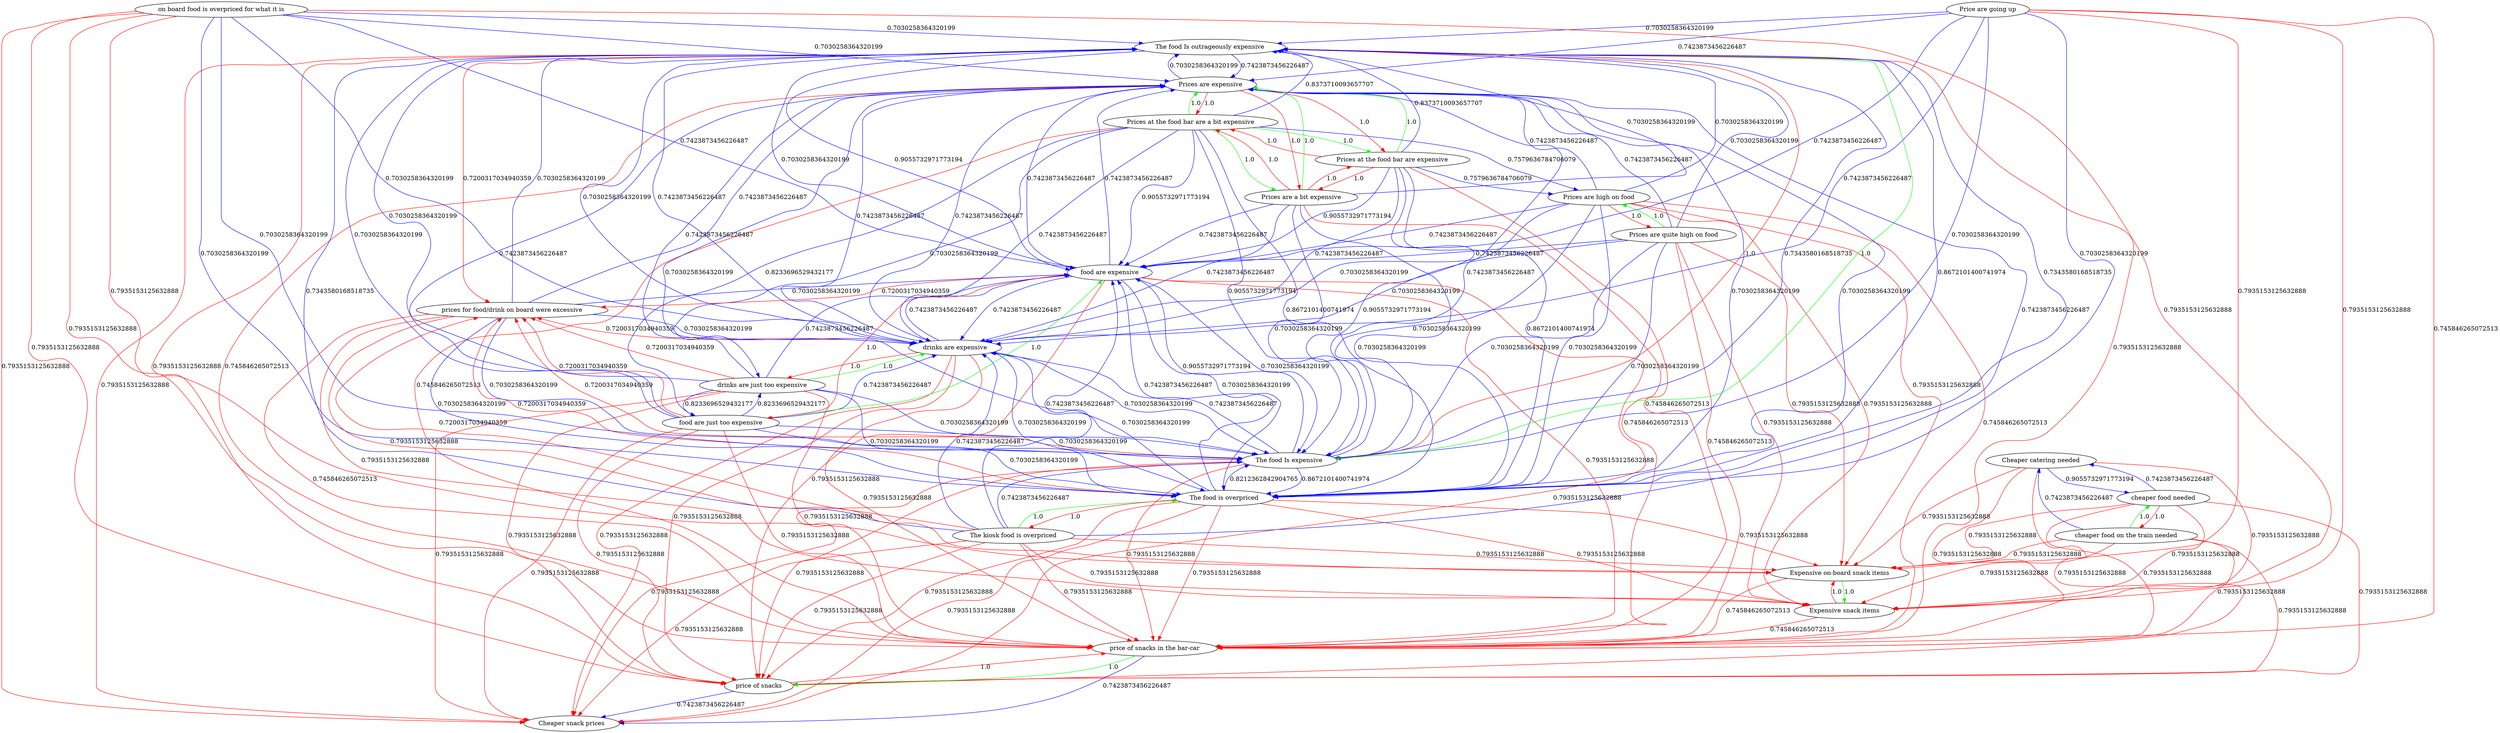 digraph rawGraph {
"Cheaper catering needed";"Cheaper snack prices";"Expensive on-board snack items";"Expensive snack items";"Price are going up";"Prices are quite high on food";"Prices are high on food";"Prices at the food bar are a bit expensive";"Prices at the food bar are expensive";"Prices are expensive";"Prices are a bit expensive";"The food Is outrageously expensive";"The food Is expensive";"The kiosk food is overpriced";"The food is overpriced";"cheaper food on the train needed";"cheaper food needed";"drinks are just too expensive";"drinks are expensive";"food are just too expensive";"food are expensive";"on board food is overpriced for what it is";"price of snacks in the bar-car";"price of snacks";"prices for food/drink on board were excessive";"Expensive on-board snack items" -> "Expensive snack items" [label=1.0] [color=green]
"Expensive snack items" -> "Expensive on-board snack items" [label=1.0] [color=red]
"Cheaper catering needed" -> "Expensive on-board snack items" [label=0.7935153125632888] [color=red]
"Cheaper catering needed" -> "Expensive snack items" [label=0.7935153125632888] [color=red]
"Price are going up" -> "Expensive on-board snack items" [label=0.7935153125632888] [color=red]
"Price are going up" -> "Expensive snack items" [label=0.7935153125632888] [color=red]
"Prices are quite high on food" -> "Prices are high on food" [label=1.0] [color=green]
"Prices are high on food" -> "Prices are quite high on food" [label=1.0] [color=red]
"Prices are quite high on food" -> "Expensive on-board snack items" [label=0.7935153125632888] [color=red]
"Prices are quite high on food" -> "Expensive snack items" [label=0.7935153125632888] [color=red]
"Prices are high on food" -> "Expensive on-board snack items" [label=0.7935153125632888] [color=red]
"Prices are high on food" -> "Expensive snack items" [label=0.7935153125632888] [color=red]
"Prices at the food bar are a bit expensive" -> "Prices at the food bar are expensive" [label=1.0] [color=green]
"Prices at the food bar are expensive" -> "Prices are expensive" [label=1.0] [color=green]
"Prices at the food bar are a bit expensive" -> "Prices are a bit expensive" [label=1.0] [color=green]
"Prices are a bit expensive" -> "Prices are expensive" [label=1.0] [color=green]
"Prices at the food bar are a bit expensive" -> "Prices are expensive" [label=1.0] [color=green]
"Prices at the food bar are expensive" -> "Prices at the food bar are a bit expensive" [label=1.0] [color=red]
"Prices at the food bar are expensive" -> "Prices are a bit expensive" [label=1.0] [color=red]
"Prices are expensive" -> "Prices at the food bar are a bit expensive" [label=1.0] [color=red]
"Prices are expensive" -> "Prices at the food bar are expensive" [label=1.0] [color=red]
"Prices are expensive" -> "Prices are a bit expensive" [label=1.0] [color=red]
"Prices are a bit expensive" -> "Prices at the food bar are a bit expensive" [label=1.0] [color=red]
"Prices are a bit expensive" -> "Prices at the food bar are expensive" [label=1.0] [color=red]
"Price are going up" -> "Prices are expensive" [label=0.7423873456226487] [color=blue]
"Prices are quite high on food" -> "Prices are expensive" [label=0.7423873456226487] [color=blue]
"Prices are high on food" -> "Prices are expensive" [label=0.7423873456226487] [color=blue]
"Prices at the food bar are a bit expensive" -> "Prices are high on food" [label=0.7579636784706079] [color=blue]
"Prices at the food bar are expensive" -> "Prices are high on food" [label=0.7579636784706079] [color=blue]
"The food Is outrageously expensive" -> "The food Is expensive" [label=1.0] [color=green]
"The food Is expensive" -> "The food Is outrageously expensive" [label=1.0] [color=red]
"Prices at the food bar are a bit expensive" -> "The food Is outrageously expensive" [label=0.8373710093657707] [color=blue]
"Prices at the food bar are a bit expensive" -> "The food Is expensive" [label=0.9055732971773194] [color=blue]
"Prices at the food bar are expensive" -> "The food Is outrageously expensive" [label=0.8373710093657707] [color=blue]
"Prices at the food bar are expensive" -> "The food Is expensive" [label=0.9055732971773194] [color=blue]
"The food Is outrageously expensive" -> "Cheaper snack prices" [label=0.7935153125632888] [color=red]
"The food Is outrageously expensive" -> "Prices are expensive" [label=0.7423873456226487] [color=blue]
"The food Is expensive" -> "Cheaper snack prices" [label=0.7935153125632888] [color=red]
"The food Is expensive" -> "Prices are expensive" [label=0.7423873456226487] [color=blue]
"The kiosk food is overpriced" -> "The food is overpriced" [label=1.0] [color=green]
"The food is overpriced" -> "The kiosk food is overpriced" [label=1.0] [color=red]
"Prices at the food bar are a bit expensive" -> "The food is overpriced" [label=0.8672101400741974] [color=blue]
"Prices at the food bar are expensive" -> "The food is overpriced" [label=0.8672101400741974] [color=blue]
"The food Is outrageously expensive" -> "The food is overpriced" [label=0.8672101400741974] [color=blue]
"The food Is expensive" -> "The food is overpriced" [label=0.8672101400741974] [color=blue]
"The kiosk food is overpriced" -> "Cheaper snack prices" [label=0.7935153125632888] [color=red]
"The kiosk food is overpriced" -> "Expensive on-board snack items" [label=0.7935153125632888] [color=red]
"The kiosk food is overpriced" -> "Expensive snack items" [label=0.7935153125632888] [color=red]
"The food is overpriced" -> "Cheaper snack prices" [label=0.7935153125632888] [color=red]
"The food is overpriced" -> "Expensive on-board snack items" [label=0.7935153125632888] [color=red]
"The food is overpriced" -> "Expensive snack items" [label=0.7935153125632888] [color=red]
"The food is overpriced" -> "The food Is outrageously expensive" [label=0.7343580168518735] [color=blue]
"The food is overpriced" -> "The food Is expensive" [label=0.8212362842904765] [color=blue]
"cheaper food on the train needed" -> "cheaper food needed" [label=1.0] [color=green]
"cheaper food needed" -> "cheaper food on the train needed" [label=1.0] [color=red]
"Cheaper catering needed" -> "cheaper food needed" [label=0.9055732971773194] [color=blue]
"cheaper food on the train needed" -> "Cheaper catering needed" [label=0.7423873456226487] [color=blue]
"cheaper food on the train needed" -> "Expensive on-board snack items" [label=0.7935153125632888] [color=red]
"cheaper food on the train needed" -> "Expensive snack items" [label=0.7935153125632888] [color=red]
"cheaper food needed" -> "Cheaper catering needed" [label=0.7423873456226487] [color=blue]
"cheaper food needed" -> "Expensive on-board snack items" [label=0.7935153125632888] [color=red]
"cheaper food needed" -> "Expensive snack items" [label=0.7935153125632888] [color=red]
"drinks are just too expensive" -> "drinks are expensive" [label=1.0] [color=green]
"drinks are expensive" -> "drinks are just too expensive" [label=1.0] [color=red]
"Prices at the food bar are a bit expensive" -> "drinks are expensive" [label=0.7423873456226487] [color=blue]
"Prices at the food bar are expensive" -> "drinks are expensive" [label=0.7423873456226487] [color=blue]
"Prices are expensive" -> "drinks are expensive" [label=0.7423873456226487] [color=blue]
"Prices are a bit expensive" -> "drinks are expensive" [label=0.7423873456226487] [color=blue]
"The food Is outrageously expensive" -> "drinks are expensive" [label=0.7423873456226487] [color=blue]
"The food Is expensive" -> "drinks are expensive" [label=0.7423873456226487] [color=blue]
"drinks are just too expensive" -> "Cheaper snack prices" [label=0.7935153125632888] [color=red]
"drinks are just too expensive" -> "Prices are expensive" [label=0.7423873456226487] [color=blue]
"drinks are expensive" -> "Cheaper snack prices" [label=0.7935153125632888] [color=red]
"drinks are expensive" -> "Prices are expensive" [label=0.7423873456226487] [color=blue]
"food are just too expensive" -> "food are expensive" [label=1.0] [color=green]
"food are expensive" -> "food are just too expensive" [label=1.0] [color=red]
"Prices are quite high on food" -> "food are expensive" [label=0.7423873456226487] [color=blue]
"Prices are high on food" -> "food are expensive" [label=0.7423873456226487] [color=blue]
"Prices at the food bar are a bit expensive" -> "food are just too expensive" [label=0.8233696529432177] [color=blue]
"Prices at the food bar are a bit expensive" -> "food are expensive" [label=0.9055732971773194] [color=blue]
"Prices at the food bar are expensive" -> "food are expensive" [label=0.9055732971773194] [color=blue]
"Prices are expensive" -> "food are expensive" [label=0.7423873456226487] [color=blue]
"Prices are a bit expensive" -> "food are expensive" [label=0.7423873456226487] [color=blue]
"The food Is outrageously expensive" -> "food are expensive" [label=0.9055732971773194] [color=blue]
"The food Is expensive" -> "food are expensive" [label=0.9055732971773194] [color=blue]
"The kiosk food is overpriced" -> "food are expensive" [label=0.7423873456226487] [color=blue]
"The food is overpriced" -> "food are expensive" [label=0.7423873456226487] [color=blue]
"drinks are just too expensive" -> "food are just too expensive" [label=0.8233696529432177] [color=blue]
"drinks are just too expensive" -> "food are expensive" [label=0.7423873456226487] [color=blue]
"drinks are expensive" -> "food are expensive" [label=0.7423873456226487] [color=blue]
"food are just too expensive" -> "Cheaper snack prices" [label=0.7935153125632888] [color=red]
"food are just too expensive" -> "Prices are expensive" [label=0.7423873456226487] [color=blue]
"food are just too expensive" -> "The food Is expensive" [label=0.7030258364320199] [color=blue]
"food are just too expensive" -> "drinks are just too expensive" [label=0.8233696529432177] [color=blue]
"food are just too expensive" -> "drinks are expensive" [label=0.7423873456226487] [color=blue]
"food are expensive" -> "Cheaper snack prices" [label=0.7935153125632888] [color=red]
"food are expensive" -> "Prices are expensive" [label=0.7423873456226487] [color=blue]
"food are expensive" -> "The food Is expensive" [label=0.7030258364320199] [color=blue]
"food are expensive" -> "drinks are expensive" [label=0.7423873456226487] [color=blue]
"on board food is overpriced for what it is" -> "Cheaper snack prices" [label=0.7935153125632888] [color=red]
"on board food is overpriced for what it is" -> "Expensive on-board snack items" [label=0.7935153125632888] [color=red]
"on board food is overpriced for what it is" -> "Expensive snack items" [label=0.7935153125632888] [color=red]
"on board food is overpriced for what it is" -> "The food is overpriced" [label=0.7030258364320199] [color=blue]
"on board food is overpriced for what it is" -> "food are expensive" [label=0.7423873456226487] [color=blue]
"price of snacks in the bar-car" -> "price of snacks" [label=1.0] [color=green]
"price of snacks" -> "price of snacks in the bar-car" [label=1.0] [color=red]
"Cheaper catering needed" -> "price of snacks in the bar-car" [label=0.7935153125632888] [color=red]
"Cheaper catering needed" -> "price of snacks" [label=0.7935153125632888] [color=red]
"Expensive on-board snack items" -> "price of snacks in the bar-car" [label=0.745846265072513] [color=red]
"Expensive snack items" -> "price of snacks in the bar-car" [label=0.745846265072513] [color=red]
"Price are going up" -> "price of snacks in the bar-car" [label=0.745846265072513] [color=red]
"Prices are quite high on food" -> "price of snacks in the bar-car" [label=0.745846265072513] [color=red]
"Prices are high on food" -> "price of snacks in the bar-car" [label=0.745846265072513] [color=red]
"Prices at the food bar are a bit expensive" -> "price of snacks in the bar-car" [label=0.745846265072513] [color=red]
"Prices at the food bar are expensive" -> "price of snacks in the bar-car" [label=0.745846265072513] [color=red]
"Prices are expensive" -> "price of snacks in the bar-car" [label=0.745846265072513] [color=red]
"Prices are a bit expensive" -> "price of snacks in the bar-car" [label=0.745846265072513] [color=red]
"The food Is outrageously expensive" -> "price of snacks in the bar-car" [label=0.7935153125632888] [color=red]
"The food Is outrageously expensive" -> "price of snacks" [label=0.7935153125632888] [color=red]
"The food Is expensive" -> "price of snacks in the bar-car" [label=0.7935153125632888] [color=red]
"The food Is expensive" -> "price of snacks" [label=0.7935153125632888] [color=red]
"The kiosk food is overpriced" -> "price of snacks in the bar-car" [label=0.7935153125632888] [color=red]
"The kiosk food is overpriced" -> "price of snacks" [label=0.7935153125632888] [color=red]
"The food is overpriced" -> "price of snacks in the bar-car" [label=0.7935153125632888] [color=red]
"The food is overpriced" -> "price of snacks" [label=0.7935153125632888] [color=red]
"cheaper food on the train needed" -> "price of snacks in the bar-car" [label=0.7935153125632888] [color=red]
"cheaper food on the train needed" -> "price of snacks" [label=0.7935153125632888] [color=red]
"cheaper food needed" -> "price of snacks in the bar-car" [label=0.7935153125632888] [color=red]
"cheaper food needed" -> "price of snacks" [label=0.7935153125632888] [color=red]
"drinks are just too expensive" -> "price of snacks in the bar-car" [label=0.7935153125632888] [color=red]
"drinks are just too expensive" -> "price of snacks" [label=0.7935153125632888] [color=red]
"drinks are expensive" -> "price of snacks in the bar-car" [label=0.7935153125632888] [color=red]
"drinks are expensive" -> "price of snacks" [label=0.7935153125632888] [color=red]
"food are just too expensive" -> "price of snacks in the bar-car" [label=0.7935153125632888] [color=red]
"food are just too expensive" -> "price of snacks" [label=0.7935153125632888] [color=red]
"food are expensive" -> "price of snacks in the bar-car" [label=0.7935153125632888] [color=red]
"food are expensive" -> "price of snacks" [label=0.7935153125632888] [color=red]
"on board food is overpriced for what it is" -> "price of snacks in the bar-car" [label=0.7935153125632888] [color=red]
"on board food is overpriced for what it is" -> "price of snacks" [label=0.7935153125632888] [color=red]
"price of snacks in the bar-car" -> "Cheaper snack prices" [label=0.7423873456226487] [color=blue]
"price of snacks" -> "Cheaper snack prices" [label=0.7423873456226487] [color=blue]
"The food Is outrageously expensive" -> "prices for food/drink on board were excessive" [label=0.7200317034940359] [color=red]
"The food Is expensive" -> "prices for food/drink on board were excessive" [label=0.7200317034940359] [color=red]
"The kiosk food is overpriced" -> "prices for food/drink on board were excessive" [label=0.7200317034940359] [color=red]
"The food is overpriced" -> "prices for food/drink on board were excessive" [label=0.7200317034940359] [color=red]
"drinks are just too expensive" -> "prices for food/drink on board were excessive" [label=0.7200317034940359] [color=red]
"drinks are expensive" -> "prices for food/drink on board were excessive" [label=0.7200317034940359] [color=red]
"food are just too expensive" -> "prices for food/drink on board were excessive" [label=0.7200317034940359] [color=red]
"food are expensive" -> "prices for food/drink on board were excessive" [label=0.7200317034940359] [color=red]
"prices for food/drink on board were excessive" -> "Expensive on-board snack items" [label=0.7935153125632888] [color=red]
"prices for food/drink on board were excessive" -> "Expensive snack items" [label=0.7935153125632888] [color=red]
"prices for food/drink on board were excessive" -> "Prices are expensive" [label=0.7423873456226487] [color=blue]
"prices for food/drink on board were excessive" -> "price of snacks in the bar-car" [label=0.745846265072513] [color=red]
"Price are going up" -> "food are expensive" [label=0.7423873456226487] [color=blue]
"Price are going up" -> "drinks are expensive" [label=0.7423873456226487] [color=blue]
"Prices are quite high on food" -> "The food Is expensive" [label=0.7030258364320199] [color=blue]
"Prices are quite high on food" -> "drinks are expensive" [label=0.7030258364320199] [color=blue]
"Prices are high on food" -> "The food Is expensive" [label=0.7030258364320199] [color=blue]
"Prices are high on food" -> "drinks are expensive" [label=0.7030258364320199] [color=blue]
"Prices at the food bar are a bit expensive" -> "drinks are just too expensive" [label=0.7030258364320199] [color=blue]
"Prices are expensive" -> "The food Is expensive" [label=0.7030258364320199] [color=blue]
"Prices are a bit expensive" -> "The food Is expensive" [label=0.7030258364320199] [color=blue]
"The food Is expensive" -> "The food Is outrageously expensive" [label=0.7343580168518735] [color=blue]
"The kiosk food is overpriced" -> "The food Is outrageously expensive" [label=0.7343580168518735] [color=blue]
"The kiosk food is overpriced" -> "The food Is expensive" [label=0.7423873456226487] [color=blue]
"The kiosk food is overpriced" -> "Prices are expensive" [label=0.7423873456226487] [color=blue]
"The kiosk food is overpriced" -> "drinks are expensive" [label=0.7423873456226487] [color=blue]
"The food is overpriced" -> "Prices are expensive" [label=0.7030258364320199] [color=blue]
"The food is overpriced" -> "drinks are expensive" [label=0.7030258364320199] [color=blue]
"drinks are just too expensive" -> "The food Is expensive" [label=0.7030258364320199] [color=blue]
"drinks are expensive" -> "The food Is expensive" [label=0.7030258364320199] [color=blue]
"food are just too expensive" -> "The food is overpriced" [label=0.7030258364320199] [color=blue]
"food are just too expensive" -> "The food Is outrageously expensive" [label=0.7030258364320199] [color=blue]
"food are expensive" -> "The food is overpriced" [label=0.7030258364320199] [color=blue]
"food are expensive" -> "The food Is outrageously expensive" [label=0.7030258364320199] [color=blue]
"on board food is overpriced for what it is" -> "The food Is outrageously expensive" [label=0.7030258364320199] [color=blue]
"on board food is overpriced for what it is" -> "The food Is expensive" [label=0.7030258364320199] [color=blue]
"on board food is overpriced for what it is" -> "Prices are expensive" [label=0.7030258364320199] [color=blue]
"on board food is overpriced for what it is" -> "drinks are expensive" [label=0.7030258364320199] [color=blue]
"prices for food/drink on board were excessive" -> "food are expensive" [label=0.7030258364320199] [color=blue]
"prices for food/drink on board were excessive" -> "The food Is expensive" [label=0.7030258364320199] [color=blue]
"prices for food/drink on board were excessive" -> "drinks are expensive" [label=0.7030258364320199] [color=blue]
"Price are going up" -> "The food is overpriced" [label=0.7030258364320199] [color=blue]
"Price are going up" -> "The food Is expensive" [label=0.7030258364320199] [color=blue]
"Price are going up" -> "The food Is outrageously expensive" [label=0.7030258364320199] [color=blue]
"Prices are quite high on food" -> "The food is overpriced" [label=0.7030258364320199] [color=blue]
"Prices are quite high on food" -> "The food Is outrageously expensive" [label=0.7030258364320199] [color=blue]
"Prices are high on food" -> "The food is overpriced" [label=0.7030258364320199] [color=blue]
"Prices are high on food" -> "The food Is outrageously expensive" [label=0.7030258364320199] [color=blue]
"Prices are expensive" -> "The food is overpriced" [label=0.7030258364320199] [color=blue]
"Prices are expensive" -> "The food Is outrageously expensive" [label=0.7030258364320199] [color=blue]
"Prices are a bit expensive" -> "The food is overpriced" [label=0.7030258364320199] [color=blue]
"Prices are a bit expensive" -> "The food Is outrageously expensive" [label=0.7030258364320199] [color=blue]
"drinks are just too expensive" -> "The food is overpriced" [label=0.7030258364320199] [color=blue]
"drinks are just too expensive" -> "The food Is outrageously expensive" [label=0.7030258364320199] [color=blue]
"drinks are expensive" -> "The food is overpriced" [label=0.7030258364320199] [color=blue]
"drinks are expensive" -> "The food Is outrageously expensive" [label=0.7030258364320199] [color=blue]
"prices for food/drink on board were excessive" -> "The food is overpriced" [label=0.7030258364320199] [color=blue]
"prices for food/drink on board were excessive" -> "The food Is outrageously expensive" [label=0.7030258364320199] [color=blue]
}